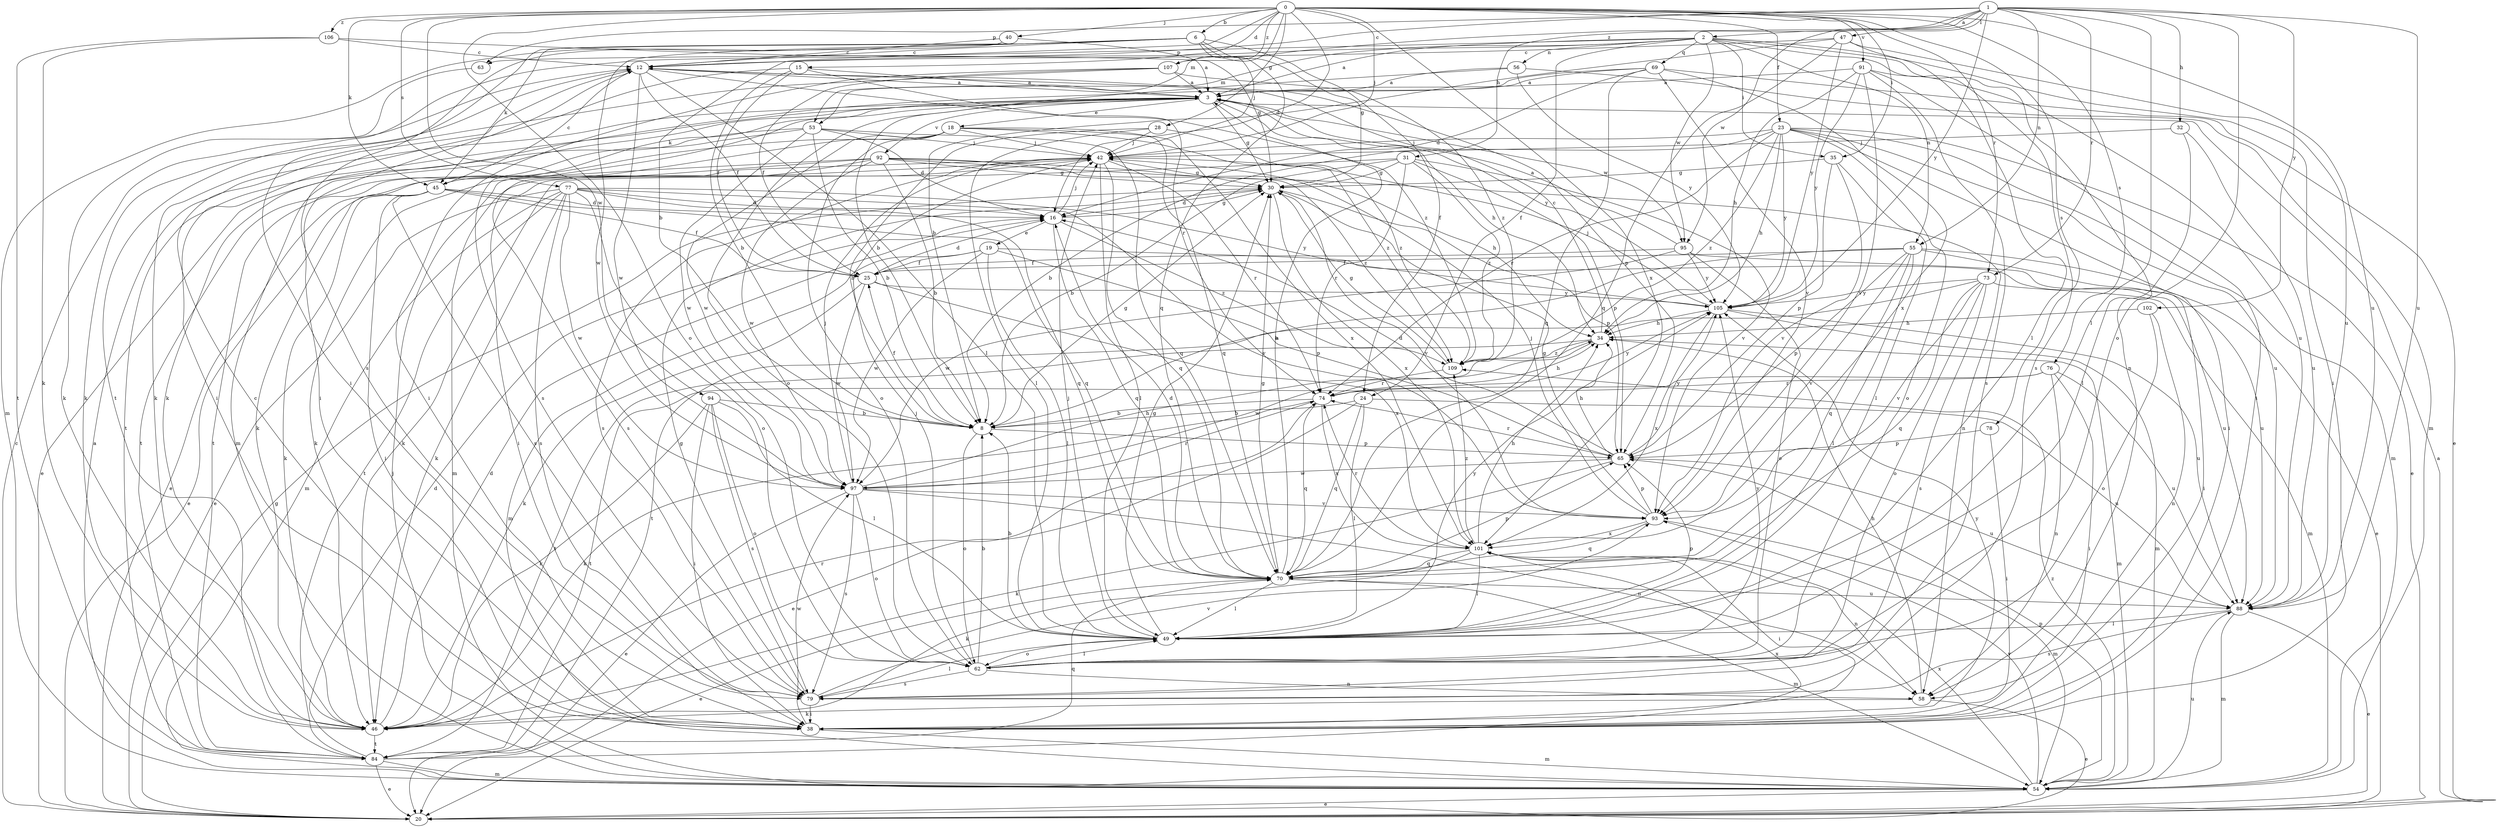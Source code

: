 strict digraph  {
0;
1;
2;
3;
6;
8;
12;
15;
16;
18;
19;
20;
23;
24;
25;
28;
30;
31;
32;
34;
35;
38;
40;
42;
45;
46;
47;
49;
53;
54;
55;
56;
58;
62;
63;
65;
69;
70;
73;
74;
76;
77;
78;
79;
84;
88;
91;
92;
93;
94;
95;
97;
101;
102;
105;
106;
107;
109;
0 -> 6  [label=b];
0 -> 8  [label=b];
0 -> 15  [label=d];
0 -> 16  [label=d];
0 -> 23  [label=f];
0 -> 28  [label=g];
0 -> 35  [label=i];
0 -> 40  [label=j];
0 -> 42  [label=j];
0 -> 45  [label=k];
0 -> 53  [label=m];
0 -> 62  [label=o];
0 -> 73  [label=r];
0 -> 76  [label=s];
0 -> 77  [label=s];
0 -> 78  [label=s];
0 -> 88  [label=u];
0 -> 91  [label=v];
0 -> 94  [label=w];
0 -> 101  [label=x];
0 -> 106  [label=z];
0 -> 107  [label=z];
1 -> 2  [label=a];
1 -> 12  [label=c];
1 -> 31  [label=h];
1 -> 32  [label=h];
1 -> 47  [label=l];
1 -> 49  [label=l];
1 -> 55  [label=n];
1 -> 62  [label=o];
1 -> 63  [label=p];
1 -> 73  [label=r];
1 -> 88  [label=u];
1 -> 95  [label=w];
1 -> 102  [label=y];
1 -> 105  [label=y];
1 -> 107  [label=z];
2 -> 3  [label=a];
2 -> 24  [label=f];
2 -> 35  [label=i];
2 -> 38  [label=i];
2 -> 53  [label=m];
2 -> 55  [label=n];
2 -> 56  [label=n];
2 -> 58  [label=n];
2 -> 63  [label=p];
2 -> 69  [label=q];
2 -> 79  [label=s];
2 -> 84  [label=t];
2 -> 95  [label=w];
3 -> 18  [label=e];
3 -> 30  [label=g];
3 -> 34  [label=h];
3 -> 45  [label=k];
3 -> 54  [label=m];
3 -> 62  [label=o];
3 -> 79  [label=s];
3 -> 84  [label=t];
3 -> 92  [label=v];
3 -> 95  [label=w];
3 -> 105  [label=y];
6 -> 12  [label=c];
6 -> 24  [label=f];
6 -> 30  [label=g];
6 -> 38  [label=i];
6 -> 42  [label=j];
6 -> 45  [label=k];
6 -> 54  [label=m];
6 -> 70  [label=q];
6 -> 97  [label=w];
8 -> 25  [label=f];
8 -> 30  [label=g];
8 -> 62  [label=o];
8 -> 65  [label=p];
12 -> 3  [label=a];
12 -> 25  [label=f];
12 -> 38  [label=i];
12 -> 46  [label=k];
12 -> 49  [label=l];
12 -> 65  [label=p];
12 -> 97  [label=w];
12 -> 109  [label=z];
15 -> 3  [label=a];
15 -> 8  [label=b];
15 -> 25  [label=f];
15 -> 38  [label=i];
15 -> 74  [label=r];
16 -> 19  [label=e];
16 -> 30  [label=g];
16 -> 42  [label=j];
16 -> 70  [label=q];
16 -> 109  [label=z];
18 -> 42  [label=j];
18 -> 46  [label=k];
18 -> 62  [label=o];
18 -> 70  [label=q];
18 -> 84  [label=t];
18 -> 97  [label=w];
18 -> 101  [label=x];
18 -> 109  [label=z];
19 -> 25  [label=f];
19 -> 49  [label=l];
19 -> 54  [label=m];
19 -> 65  [label=p];
19 -> 88  [label=u];
19 -> 97  [label=w];
20 -> 3  [label=a];
20 -> 12  [label=c];
20 -> 30  [label=g];
23 -> 8  [label=b];
23 -> 20  [label=e];
23 -> 34  [label=h];
23 -> 38  [label=i];
23 -> 42  [label=j];
23 -> 54  [label=m];
23 -> 62  [label=o];
23 -> 74  [label=r];
23 -> 88  [label=u];
23 -> 105  [label=y];
23 -> 109  [label=z];
24 -> 8  [label=b];
24 -> 20  [label=e];
24 -> 49  [label=l];
24 -> 70  [label=q];
24 -> 88  [label=u];
25 -> 16  [label=d];
25 -> 46  [label=k];
25 -> 97  [label=w];
25 -> 101  [label=x];
25 -> 105  [label=y];
28 -> 8  [label=b];
28 -> 42  [label=j];
28 -> 49  [label=l];
28 -> 109  [label=z];
30 -> 16  [label=d];
30 -> 65  [label=p];
30 -> 93  [label=v];
30 -> 101  [label=x];
31 -> 8  [label=b];
31 -> 30  [label=g];
31 -> 46  [label=k];
31 -> 65  [label=p];
31 -> 74  [label=r];
31 -> 93  [label=v];
31 -> 109  [label=z];
32 -> 42  [label=j];
32 -> 49  [label=l];
32 -> 88  [label=u];
34 -> 12  [label=c];
34 -> 54  [label=m];
34 -> 84  [label=t];
34 -> 97  [label=w];
34 -> 109  [label=z];
35 -> 30  [label=g];
35 -> 49  [label=l];
35 -> 65  [label=p];
35 -> 93  [label=v];
38 -> 12  [label=c];
38 -> 54  [label=m];
38 -> 97  [label=w];
38 -> 105  [label=y];
40 -> 3  [label=a];
40 -> 12  [label=c];
40 -> 79  [label=s];
42 -> 30  [label=g];
42 -> 38  [label=i];
42 -> 49  [label=l];
42 -> 54  [label=m];
42 -> 70  [label=q];
42 -> 74  [label=r];
42 -> 79  [label=s];
45 -> 12  [label=c];
45 -> 16  [label=d];
45 -> 20  [label=e];
45 -> 25  [label=f];
45 -> 38  [label=i];
45 -> 46  [label=k];
45 -> 70  [label=q];
45 -> 79  [label=s];
46 -> 16  [label=d];
46 -> 74  [label=r];
46 -> 84  [label=t];
47 -> 8  [label=b];
47 -> 12  [label=c];
47 -> 49  [label=l];
47 -> 70  [label=q];
47 -> 88  [label=u];
47 -> 105  [label=y];
49 -> 8  [label=b];
49 -> 30  [label=g];
49 -> 42  [label=j];
49 -> 62  [label=o];
49 -> 65  [label=p];
49 -> 105  [label=y];
53 -> 8  [label=b];
53 -> 16  [label=d];
53 -> 20  [label=e];
53 -> 42  [label=j];
53 -> 70  [label=q];
53 -> 84  [label=t];
53 -> 97  [label=w];
54 -> 3  [label=a];
54 -> 20  [label=e];
54 -> 42  [label=j];
54 -> 65  [label=p];
54 -> 88  [label=u];
54 -> 93  [label=v];
54 -> 101  [label=x];
54 -> 109  [label=z];
55 -> 8  [label=b];
55 -> 20  [label=e];
55 -> 25  [label=f];
55 -> 38  [label=i];
55 -> 49  [label=l];
55 -> 65  [label=p];
55 -> 70  [label=q];
55 -> 93  [label=v];
56 -> 3  [label=a];
56 -> 8  [label=b];
56 -> 54  [label=m];
56 -> 105  [label=y];
58 -> 20  [label=e];
58 -> 34  [label=h];
58 -> 46  [label=k];
62 -> 8  [label=b];
62 -> 42  [label=j];
62 -> 49  [label=l];
62 -> 58  [label=n];
62 -> 79  [label=s];
62 -> 105  [label=y];
63 -> 46  [label=k];
65 -> 16  [label=d];
65 -> 34  [label=h];
65 -> 46  [label=k];
65 -> 74  [label=r];
65 -> 88  [label=u];
65 -> 97  [label=w];
65 -> 105  [label=y];
69 -> 3  [label=a];
69 -> 16  [label=d];
69 -> 20  [label=e];
69 -> 46  [label=k];
69 -> 70  [label=q];
69 -> 93  [label=v];
69 -> 101  [label=x];
70 -> 3  [label=a];
70 -> 16  [label=d];
70 -> 20  [label=e];
70 -> 30  [label=g];
70 -> 49  [label=l];
70 -> 54  [label=m];
70 -> 65  [label=p];
70 -> 88  [label=u];
73 -> 54  [label=m];
73 -> 62  [label=o];
73 -> 70  [label=q];
73 -> 79  [label=s];
73 -> 84  [label=t];
73 -> 93  [label=v];
73 -> 105  [label=y];
74 -> 8  [label=b];
74 -> 34  [label=h];
74 -> 46  [label=k];
74 -> 70  [label=q];
74 -> 101  [label=x];
74 -> 105  [label=y];
76 -> 38  [label=i];
76 -> 58  [label=n];
76 -> 74  [label=r];
76 -> 84  [label=t];
76 -> 88  [label=u];
77 -> 16  [label=d];
77 -> 20  [label=e];
77 -> 46  [label=k];
77 -> 54  [label=m];
77 -> 62  [label=o];
77 -> 70  [label=q];
77 -> 79  [label=s];
77 -> 84  [label=t];
77 -> 93  [label=v];
77 -> 97  [label=w];
77 -> 105  [label=y];
78 -> 38  [label=i];
78 -> 65  [label=p];
79 -> 30  [label=g];
79 -> 38  [label=i];
79 -> 49  [label=l];
79 -> 93  [label=v];
84 -> 16  [label=d];
84 -> 20  [label=e];
84 -> 54  [label=m];
84 -> 70  [label=q];
84 -> 101  [label=x];
88 -> 20  [label=e];
88 -> 49  [label=l];
88 -> 54  [label=m];
88 -> 79  [label=s];
91 -> 3  [label=a];
91 -> 34  [label=h];
91 -> 38  [label=i];
91 -> 79  [label=s];
91 -> 88  [label=u];
91 -> 93  [label=v];
91 -> 105  [label=y];
92 -> 8  [label=b];
92 -> 20  [label=e];
92 -> 30  [label=g];
92 -> 34  [label=h];
92 -> 46  [label=k];
92 -> 58  [label=n];
92 -> 79  [label=s];
92 -> 97  [label=w];
92 -> 109  [label=z];
93 -> 30  [label=g];
93 -> 42  [label=j];
93 -> 54  [label=m];
93 -> 65  [label=p];
93 -> 70  [label=q];
93 -> 101  [label=x];
94 -> 8  [label=b];
94 -> 38  [label=i];
94 -> 46  [label=k];
94 -> 49  [label=l];
94 -> 62  [label=o];
94 -> 79  [label=s];
95 -> 3  [label=a];
95 -> 25  [label=f];
95 -> 62  [label=o];
95 -> 88  [label=u];
95 -> 97  [label=w];
95 -> 105  [label=y];
97 -> 20  [label=e];
97 -> 34  [label=h];
97 -> 42  [label=j];
97 -> 58  [label=n];
97 -> 62  [label=o];
97 -> 74  [label=r];
97 -> 79  [label=s];
97 -> 93  [label=v];
101 -> 34  [label=h];
101 -> 38  [label=i];
101 -> 46  [label=k];
101 -> 49  [label=l];
101 -> 58  [label=n];
101 -> 70  [label=q];
101 -> 74  [label=r];
101 -> 109  [label=z];
102 -> 34  [label=h];
102 -> 58  [label=n];
102 -> 62  [label=o];
105 -> 34  [label=h];
105 -> 42  [label=j];
105 -> 54  [label=m];
105 -> 88  [label=u];
105 -> 101  [label=x];
106 -> 12  [label=c];
106 -> 30  [label=g];
106 -> 46  [label=k];
106 -> 84  [label=t];
107 -> 3  [label=a];
107 -> 25  [label=f];
107 -> 38  [label=i];
107 -> 46  [label=k];
107 -> 109  [label=z];
109 -> 30  [label=g];
109 -> 74  [label=r];
}
